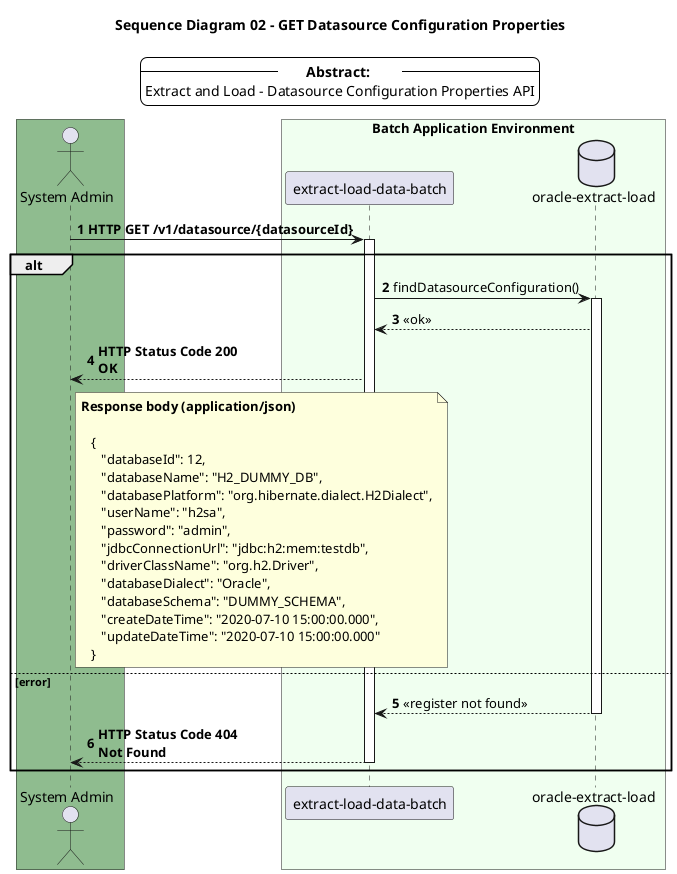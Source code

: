 @startuml
'diagram parameters'
autonumber
'skinparam dpi 300
skinparam LegendBackgroundColor #white

'diagram title'
title Sequence Diagram 02 - GET Datasource Configuration Properties

'a list of the actors and participants'
box #DarkSeaGreen
actor "System Admin" as sysadmin
end box

box "Batch Application Environment" #HoneyDew
participant "extract-load-data-batch" as app
database "oracle-extract-load" as el_db
end box

'a brief description of the diagram'
legend top
-- \t**Abstract:**\t --
Extract and Load - Datasource Configuration Properties API
end legend

sysadmin -> app:	**HTTP GET /v1/datasource/{datasourceId}**
activate app
    alt
        app -> el_db: findDatasourceConfiguration()
        activate el_db
        el_db --> app: <<ok>>
        app --> sysadmin: **HTTP Status Code 200**\n**OK**
        note right of sysadmin
           **Response body (application/json)**

              {
                 "databaseId": 12,
                 "databaseName": "H2_DUMMY_DB",
                 "databasePlatform": "org.hibernate.dialect.H2Dialect",
                 "userName": "h2sa",
                 "password": "admin",
                 "jdbcConnectionUrl": "jdbc:h2:mem:testdb",
                 "driverClassName": "org.h2.Driver",
                 "databaseDialect": "Oracle",
                 "databaseSchema": "DUMMY_SCHEMA",
                 "createDateTime": "2020-07-10 15:00:00.000",
                 "updateDateTime": "2020-07-10 15:00:00.000"
              }
        end note
    else error
        el_db --> app: <<register not found>>
        deactivate el_db
        app --> sysadmin: **HTTP Status Code 404**\n**Not Found**
        deactivate app
    end alt
@enduml
